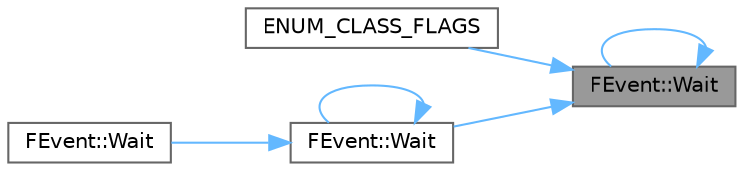 digraph "FEvent::Wait"
{
 // INTERACTIVE_SVG=YES
 // LATEX_PDF_SIZE
  bgcolor="transparent";
  edge [fontname=Helvetica,fontsize=10,labelfontname=Helvetica,labelfontsize=10];
  node [fontname=Helvetica,fontsize=10,shape=box,height=0.2,width=0.4];
  rankdir="RL";
  Node1 [id="Node000001",label="FEvent::Wait",height=0.2,width=0.4,color="gray40", fillcolor="grey60", style="filled", fontcolor="black",tooltip="Waits the specified amount of time for the event to be triggered."];
  Node1 -> Node2 [id="edge1_Node000001_Node000002",dir="back",color="steelblue1",style="solid",tooltip=" "];
  Node2 [id="Node000002",label="ENUM_CLASS_FLAGS",height=0.2,width=0.4,color="grey40", fillcolor="white", style="filled",URL="$d2/da1/ParallelFor_8h.html#a90cd759fefc126419bcd31a5446d4cde",tooltip=" "];
  Node1 -> Node3 [id="edge2_Node000001_Node000003",dir="back",color="steelblue1",style="solid",tooltip=" "];
  Node3 [id="Node000003",label="FEvent::Wait",height=0.2,width=0.4,color="grey40", fillcolor="white", style="filled",URL="$d8/d86/classFEvent.html#a6466fed381d4ea1d1739d4d32a1ac138",tooltip="Waits an infinite amount of time for the event to be triggered."];
  Node3 -> Node3 [id="edge3_Node000003_Node000003",dir="back",color="steelblue1",style="solid",tooltip=" "];
  Node3 -> Node4 [id="edge4_Node000003_Node000004",dir="back",color="steelblue1",style="solid",tooltip=" "];
  Node4 [id="Node000004",label="FEvent::Wait",height=0.2,width=0.4,color="grey40", fillcolor="white", style="filled",URL="$d8/d86/classFEvent.html#adc75effc2755c1ea14394fc4eb960c21",tooltip="Waits the specified amount of time for the event to be triggered."];
  Node1 -> Node1 [id="edge5_Node000001_Node000001",dir="back",color="steelblue1",style="solid",tooltip=" "];
}
